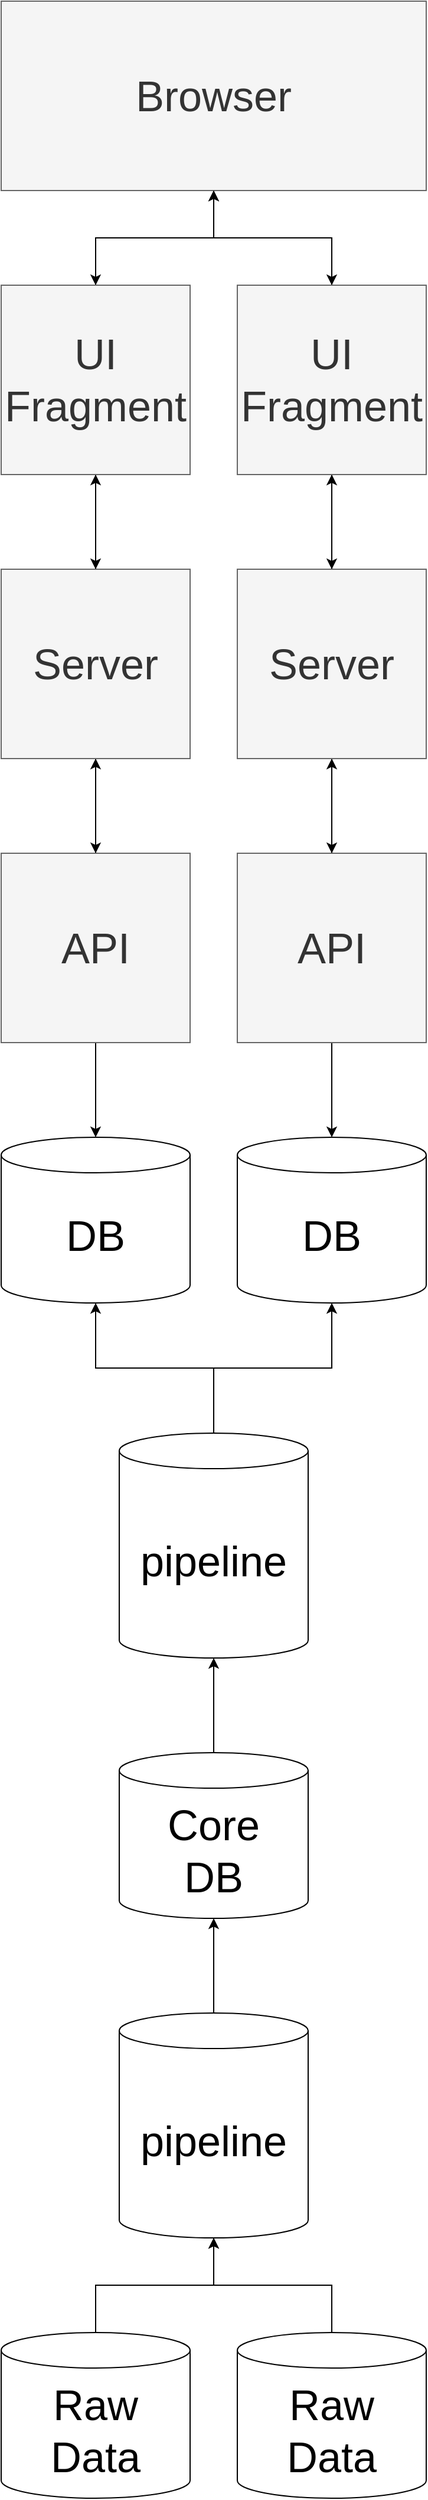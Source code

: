 <mxfile>
    <diagram id="LNP9S4-BVpzVc-00VTwb" name="Page-1">
        <mxGraphModel dx="1315" dy="878" grid="1" gridSize="10" guides="1" tooltips="1" connect="1" arrows="1" fold="1" page="1" pageScale="1" pageWidth="850" pageHeight="1100" math="0" shadow="0">
            <root>
                <mxCell id="0"/>
                <mxCell id="1" parent="0"/>
                <mxCell id="189" style="edgeStyle=orthogonalEdgeStyle;rounded=0;orthogonalLoop=1;jettySize=auto;html=1;exitX=0.5;exitY=1;exitDx=0;exitDy=0;" edge="1" parent="1" source="191" target="203">
                    <mxGeometry relative="1" as="geometry"/>
                </mxCell>
                <mxCell id="190" style="edgeStyle=orthogonalEdgeStyle;rounded=0;orthogonalLoop=1;jettySize=auto;html=1;" edge="1" parent="1" source="191" target="209">
                    <mxGeometry relative="1" as="geometry"/>
                </mxCell>
                <mxCell id="191" value="&lt;font style=&quot;font-size: 36px&quot;&gt;Browser&lt;/font&gt;" style="rounded=0;whiteSpace=wrap;html=1;shadow=0;sketch=0;fillColor=#f5f5f5;strokeColor=#666666;fontColor=#333333;" vertex="1" parent="1">
                    <mxGeometry width="360" height="160" as="geometry"/>
                </mxCell>
                <mxCell id="192" style="edgeStyle=orthogonalEdgeStyle;rounded=0;orthogonalLoop=1;jettySize=auto;html=1;" edge="1" parent="1" source="194" target="200">
                    <mxGeometry relative="1" as="geometry"/>
                </mxCell>
                <mxCell id="212" style="edgeStyle=orthogonalEdgeStyle;rounded=0;orthogonalLoop=1;jettySize=auto;html=1;entryX=0.5;entryY=0;entryDx=0;entryDy=0;entryPerimeter=0;" edge="1" parent="1" source="194" target="210">
                    <mxGeometry relative="1" as="geometry"/>
                </mxCell>
                <mxCell id="194" value="&lt;font style=&quot;font-size: 36px&quot;&gt;API&lt;/font&gt;" style="rounded=0;whiteSpace=wrap;html=1;shadow=0;sketch=0;fillColor=#f5f5f5;strokeColor=#666666;fontColor=#333333;" vertex="1" parent="1">
                    <mxGeometry y="720" width="160" height="160" as="geometry"/>
                </mxCell>
                <mxCell id="195" style="edgeStyle=orthogonalEdgeStyle;rounded=0;orthogonalLoop=1;jettySize=auto;html=1;" edge="1" parent="1" source="197" target="206">
                    <mxGeometry relative="1" as="geometry"/>
                </mxCell>
                <mxCell id="213" style="edgeStyle=orthogonalEdgeStyle;rounded=0;orthogonalLoop=1;jettySize=auto;html=1;entryX=0.5;entryY=0;entryDx=0;entryDy=0;entryPerimeter=0;" edge="1" parent="1" source="197" target="211">
                    <mxGeometry relative="1" as="geometry"/>
                </mxCell>
                <mxCell id="197" value="&lt;font style=&quot;font-size: 36px&quot;&gt;API&lt;/font&gt;" style="rounded=0;whiteSpace=wrap;html=1;shadow=0;sketch=0;fillColor=#f5f5f5;strokeColor=#666666;fontColor=#333333;" vertex="1" parent="1">
                    <mxGeometry x="200" y="720" width="160" height="160" as="geometry"/>
                </mxCell>
                <mxCell id="198" style="edgeStyle=orthogonalEdgeStyle;rounded=0;orthogonalLoop=1;jettySize=auto;html=1;" edge="1" parent="1" source="200" target="194">
                    <mxGeometry relative="1" as="geometry"/>
                </mxCell>
                <mxCell id="199" style="edgeStyle=orthogonalEdgeStyle;rounded=0;orthogonalLoop=1;jettySize=auto;html=1;" edge="1" parent="1" source="200" target="203">
                    <mxGeometry relative="1" as="geometry"/>
                </mxCell>
                <mxCell id="200" value="&lt;font style=&quot;font-size: 36px&quot;&gt;Server&lt;/font&gt;" style="rounded=0;whiteSpace=wrap;html=1;shadow=0;sketch=0;fillColor=#f5f5f5;strokeColor=#666666;fontColor=#333333;" vertex="1" parent="1">
                    <mxGeometry y="480" width="160" height="160" as="geometry"/>
                </mxCell>
                <mxCell id="201" style="edgeStyle=orthogonalEdgeStyle;rounded=0;orthogonalLoop=1;jettySize=auto;html=1;" edge="1" parent="1" source="203" target="200">
                    <mxGeometry relative="1" as="geometry"/>
                </mxCell>
                <mxCell id="202" style="edgeStyle=orthogonalEdgeStyle;rounded=0;orthogonalLoop=1;jettySize=auto;html=1;" edge="1" parent="1" source="203" target="191">
                    <mxGeometry relative="1" as="geometry"/>
                </mxCell>
                <mxCell id="203" value="&lt;font style=&quot;font-size: 36px&quot;&gt;UI&lt;br&gt;Fragment&lt;br&gt;&lt;/font&gt;" style="rounded=0;whiteSpace=wrap;html=1;shadow=0;sketch=0;fillColor=#f5f5f5;strokeColor=#666666;fontColor=#333333;" vertex="1" parent="1">
                    <mxGeometry y="240" width="160" height="160" as="geometry"/>
                </mxCell>
                <mxCell id="204" style="edgeStyle=orthogonalEdgeStyle;rounded=0;orthogonalLoop=1;jettySize=auto;html=1;" edge="1" parent="1" source="206" target="197">
                    <mxGeometry relative="1" as="geometry"/>
                </mxCell>
                <mxCell id="205" style="edgeStyle=orthogonalEdgeStyle;rounded=0;orthogonalLoop=1;jettySize=auto;html=1;" edge="1" parent="1" source="206" target="209">
                    <mxGeometry relative="1" as="geometry"/>
                </mxCell>
                <mxCell id="206" value="&lt;font style=&quot;font-size: 36px&quot;&gt;Server&lt;/font&gt;" style="rounded=0;whiteSpace=wrap;html=1;shadow=0;sketch=0;fillColor=#f5f5f5;strokeColor=#666666;fontColor=#333333;" vertex="1" parent="1">
                    <mxGeometry x="200" y="480" width="160" height="160" as="geometry"/>
                </mxCell>
                <mxCell id="207" style="edgeStyle=orthogonalEdgeStyle;rounded=0;orthogonalLoop=1;jettySize=auto;html=1;" edge="1" parent="1" source="209" target="206">
                    <mxGeometry relative="1" as="geometry"/>
                </mxCell>
                <mxCell id="208" style="edgeStyle=orthogonalEdgeStyle;rounded=0;orthogonalLoop=1;jettySize=auto;html=1;" edge="1" parent="1" source="209" target="191">
                    <mxGeometry relative="1" as="geometry"/>
                </mxCell>
                <mxCell id="209" value="&lt;font style=&quot;font-size: 36px&quot;&gt;UI&lt;br&gt;Fragment&lt;br&gt;&lt;/font&gt;" style="rounded=0;whiteSpace=wrap;html=1;shadow=0;sketch=0;fillColor=#f5f5f5;strokeColor=#666666;fontColor=#333333;" vertex="1" parent="1">
                    <mxGeometry x="200" y="240" width="160" height="160" as="geometry"/>
                </mxCell>
                <mxCell id="210" value="&lt;font style=&quot;font-size: 36px&quot;&gt;DB&lt;/font&gt;" style="shape=cylinder3;whiteSpace=wrap;html=1;boundedLbl=1;backgroundOutline=1;size=15;" vertex="1" parent="1">
                    <mxGeometry y="960" width="160" height="140" as="geometry"/>
                </mxCell>
                <mxCell id="211" value="&lt;font style=&quot;font-size: 36px&quot;&gt;DB&lt;/font&gt;" style="shape=cylinder3;whiteSpace=wrap;html=1;boundedLbl=1;backgroundOutline=1;size=15;" vertex="1" parent="1">
                    <mxGeometry x="200" y="960" width="160" height="140" as="geometry"/>
                </mxCell>
                <mxCell id="215" style="edgeStyle=orthogonalEdgeStyle;rounded=0;orthogonalLoop=1;jettySize=auto;html=1;" edge="1" parent="1" source="214" target="210">
                    <mxGeometry relative="1" as="geometry"/>
                </mxCell>
                <mxCell id="216" style="edgeStyle=orthogonalEdgeStyle;rounded=0;orthogonalLoop=1;jettySize=auto;html=1;" edge="1" parent="1" source="214" target="211">
                    <mxGeometry relative="1" as="geometry"/>
                </mxCell>
                <mxCell id="214" value="&lt;font style=&quot;font-size: 36px&quot;&gt;pipeline&lt;/font&gt;" style="shape=cylinder3;whiteSpace=wrap;html=1;boundedLbl=1;backgroundOutline=1;size=15;" vertex="1" parent="1">
                    <mxGeometry x="100" y="1210" width="160" height="190" as="geometry"/>
                </mxCell>
                <mxCell id="218" style="edgeStyle=orthogonalEdgeStyle;rounded=0;orthogonalLoop=1;jettySize=auto;html=1;" edge="1" parent="1" source="217" target="214">
                    <mxGeometry relative="1" as="geometry"/>
                </mxCell>
                <mxCell id="217" value="&lt;font style=&quot;font-size: 36px&quot;&gt;Core&lt;br&gt;DB&lt;/font&gt;" style="shape=cylinder3;whiteSpace=wrap;html=1;boundedLbl=1;backgroundOutline=1;size=15;" vertex="1" parent="1">
                    <mxGeometry x="100" y="1480" width="160" height="140" as="geometry"/>
                </mxCell>
                <mxCell id="220" style="edgeStyle=orthogonalEdgeStyle;rounded=0;orthogonalLoop=1;jettySize=auto;html=1;" edge="1" parent="1" source="219" target="217">
                    <mxGeometry relative="1" as="geometry"/>
                </mxCell>
                <mxCell id="219" value="&lt;font style=&quot;font-size: 36px&quot;&gt;pipeline&lt;/font&gt;" style="shape=cylinder3;whiteSpace=wrap;html=1;boundedLbl=1;backgroundOutline=1;size=15;" vertex="1" parent="1">
                    <mxGeometry x="100" y="1700" width="160" height="190" as="geometry"/>
                </mxCell>
                <mxCell id="224" style="edgeStyle=orthogonalEdgeStyle;rounded=0;orthogonalLoop=1;jettySize=auto;html=1;" edge="1" parent="1" source="223" target="219">
                    <mxGeometry relative="1" as="geometry"/>
                </mxCell>
                <mxCell id="223" value="&lt;font style=&quot;font-size: 36px&quot;&gt;Raw&lt;br&gt;Data&lt;br&gt;&lt;/font&gt;" style="shape=cylinder3;whiteSpace=wrap;html=1;boundedLbl=1;backgroundOutline=1;size=15;" vertex="1" parent="1">
                    <mxGeometry y="1970" width="160" height="140" as="geometry"/>
                </mxCell>
                <mxCell id="226" style="edgeStyle=orthogonalEdgeStyle;rounded=0;orthogonalLoop=1;jettySize=auto;html=1;" edge="1" parent="1" source="225" target="219">
                    <mxGeometry relative="1" as="geometry"/>
                </mxCell>
                <mxCell id="225" value="&lt;span style=&quot;font-size: 36px&quot;&gt;Raw&lt;/span&gt;&lt;br style=&quot;font-size: 36px&quot;&gt;&lt;span style=&quot;font-size: 36px&quot;&gt;Data&lt;/span&gt;" style="shape=cylinder3;whiteSpace=wrap;html=1;boundedLbl=1;backgroundOutline=1;size=15;" vertex="1" parent="1">
                    <mxGeometry x="200" y="1970" width="160" height="140" as="geometry"/>
                </mxCell>
            </root>
        </mxGraphModel>
    </diagram>
</mxfile>